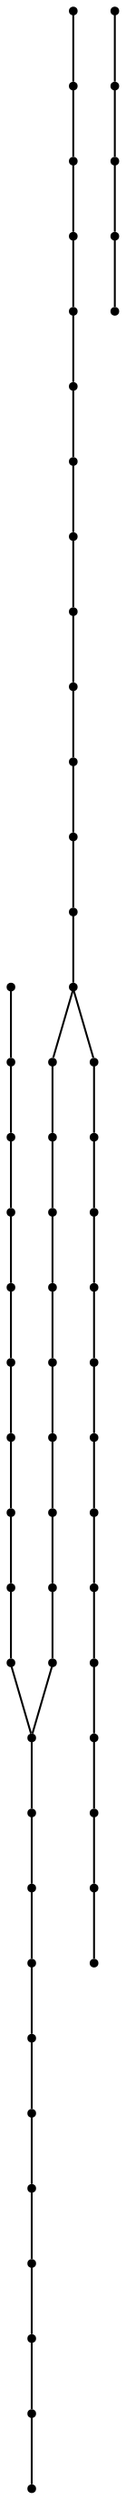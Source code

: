 graph {
  node [shape=point,comment="{\"directed\":false,\"doi\":\"10.1007/978-3-319-03841-4_25\",\"figure\":\"7 (2)\"}"]

  v0 [pos="1396.902573199515,736.0906194264014"]
  v1 [pos="1396.902573199515,802.7681967155256"]
  v2 [pos="1396.902573199515,762.7616884952669"]
  v3 [pos="1396.902573199515,749.4261221664876"]
  v4 [pos="1396.902573199515,776.0972548240461"]
  v5 [pos="1396.902573199515,789.4325667980535"]
  v6 [pos="1396.902350514964,869.4457104159569"]
  v7 [pos="1396.902573199515,896.1168430735153"]
  v8 [pos="1396.902573199515,882.7812767447361"]
  v9 [pos="1396.902573199515,909.4524094022945"]
  v10 [pos="1396.902573199515,922.787721376302"]
  v11 [pos="1396.902573199515,936.1233512937741"]
  v12 [pos="1396.902573199515,949.4588540338603"]
  v13 [pos="1343.5306852938195,736.0906194264014"]
  v14 [pos="1330.1878087536315,736.0906194264014"]
  v15 [pos="1356.873689082322,736.0906194264014"]
  v16 [pos="1370.2166928708245,736.0906194264014"]
  v17 [pos="1383.5595694110123,736.0906194264014"]
  v18 [pos="1330.1878087536315,949.4588540338603"]
  v19 [pos="1370.2166928708245,949.4588540338603"]
  v20 [pos="1383.5595694110123,949.4588540338603"]
  v21 [pos="1356.873689082322,949.4588540338603"]
  v22 [pos="1343.5306852938195,949.4588540338603"]
  v23 [pos="1316.8448367772078,736.0906194264014"]
  v24 [pos="1557.0179824199715,856.1101440871777"]
  v25 [pos="1557.0179824199715,842.7748321131703"]
  v26 [pos="1557.0179824199715,869.4457740046499"]
  v27 [pos="1557.0179824199715,882.7812767447361"]
  v28 [pos="1557.0179824199715,896.1168430735153"]
  v29 [pos="1557.0179824199715,909.4524094022945"]
  v30 [pos="1557.0179824199715,922.787721376302"]
  v31 [pos="1557.0179824199715,936.1233512937741"]
  v32 [pos="1557.0179824199715,949.4588540338603"]
  v33 [pos="1557.0179824199715,962.7944203626396"]
  v34 [pos="1557.01801423205,976.1299866914187"]
  v35 [pos="1423.5884853402838,842.7748321131703"]
  v36 [pos="1396.9024777632787,816.1036994556118"]
  v37 [pos="1677.1039985299763,842.7749592905561"]
  v38 [pos="1690.4470341305575,842.7749592905561"]
  v39 [pos="1663.7611219897883,842.7749592905561"]
  v40 [pos="1650.418118201286,842.7749592905561"]
  v41 [pos="1637.0752416610983,842.7749592905562"]
  v42 [pos="1623.7322378725955,842.7749592905561"]
  v43 [pos="1610.389743077352,842.7748321131703"]
  v44 [pos="1597.0468665371643,842.7748321131703"]
  v45 [pos="1583.7038627486618,842.7748321131703"]
  v46 [pos="1570.360986208474,842.7748321131703"]
  v47 [pos="1543.674978631469,842.7748321131703"]
  v48 [pos="1530.332102091281,842.7748321131702"]
  v49 [pos="1516.9890983027788,842.7748321131702"]
  v50 [pos="1503.646221762591,842.7748321131703"]
  v51 [pos="1490.3032179740883,842.7748321131703"]
  v52 [pos="1476.9602141855858,842.7748321131703"]
  v53 [pos="1463.617337645398,842.7748321131703"]
  v54 [pos="1450.2743338568955,842.7748321131703"]
  v55 [pos="1436.9314573167076,842.7748321131702"]
  v56 [pos="1330.1878087536318,842.7748957018632"]
  v57 [pos="1316.8448049651292,842.7748957018632"]
  v58 [pos="1343.5306852938195,842.7748957018632"]
  v59 [pos="1356.873689082322,842.7748957018632"]
  v60 [pos="1370.2165974345883,842.7748321131703"]
  v61 [pos="1316.8445822805784,949.4587904451673"]

  v61 -- v18 [id="-2",pos="1316.8445822805784,949.4587904451673 1330.1878087536315,949.4588540338603 1330.1878087536315,949.4588540338603 1330.1878087536315,949.4588540338603"]
  v14 -- v23 [id="-3",pos="1330.1878087536315,736.0906194264014 1316.8448367772078,736.0906194264014 1316.8448367772078,736.0906194264014 1316.8448367772078,736.0906194264014"]
  v60 -- v59 [id="-4",pos="1370.2165974345883,842.7748321131703 1356.873689082322,842.7748957018632 1356.873689082322,842.7748957018632 1356.873689082322,842.7748957018632"]
  v59 -- v58 [id="-5",pos="1356.873689082322,842.7748957018632 1343.5306852938195,842.7748957018632 1343.5306852938195,842.7748957018632 1343.5306852938195,842.7748957018632"]
  v58 -- v56 [id="-6",pos="1343.5306852938195,842.7748957018632 1330.1878087536318,842.7748957018632 1330.1878087536318,842.7748957018632 1330.1878087536318,842.7748957018632"]
  v56 -- v57 [id="-7",pos="1330.1878087536318,842.7748957018632 1316.8448049651292,842.7748957018632 1316.8448049651292,842.7748957018632 1316.8448049651292,842.7748957018632"]
  v20 -- v12 [id="-8",pos="1383.5595694110123,949.4588540338603 1396.902573199515,949.4588540338603 1396.902573199515,949.4588540338603 1396.902573199515,949.4588540338603"]
  v6 -- v35 [id="-9",pos="1396.902350514964,869.4457104159569 1423.5884853402838,842.7748321131703 1423.5884853402838,842.7748321131703 1423.5884853402838,842.7748321131703"]
  v12 -- v11 [id="-10",pos="1396.902573199515,949.4588540338603 1396.902573199515,936.1233512937741 1396.902573199515,936.1233512937741 1396.902573199515,936.1233512937741"]
  v8 -- v6 [id="-11",pos="1396.902573199515,882.7812767447361 1396.902350514964,869.4457104159569 1396.902350514964,869.4457104159569 1396.902350514964,869.4457104159569"]
  v36 -- v1 [id="-12",pos="1396.9024777632787,816.1036994556118 1396.902573199515,802.7681967155256 1396.902573199515,802.7681967155256 1396.902573199515,802.7681967155256"]
  v3 -- v0 [id="-13",pos="1396.902573199515,749.4261221664876 1396.902573199515,736.0906194264014 1396.902573199515,736.0906194264014 1396.902573199515,736.0906194264014"]
  v0 -- v17 [id="-14",pos="1396.902573199515,736.0906194264014 1383.5595694110123,736.0906194264014 1383.5595694110123,736.0906194264014 1383.5595694110123,736.0906194264014"]
  v35 -- v55 [id="-15",pos="1423.5884853402838,842.7748321131703 1436.9314573167076,842.7748321131702 1436.9314573167076,842.7748321131702 1436.9314573167076,842.7748321131702"]
  v55 -- v54 [id="-16",pos="1436.9314573167076,842.7748321131702 1450.2743338568955,842.7748321131703 1450.2743338568955,842.7748321131703 1450.2743338568955,842.7748321131703"]
  v54 -- v53 [id="-17",pos="1450.2743338568955,842.7748321131703 1463.617337645398,842.7748321131703 1463.617337645398,842.7748321131703 1463.617337645398,842.7748321131703"]
  v53 -- v52 [id="-18",pos="1463.617337645398,842.7748321131703 1476.9602141855858,842.7748321131703 1476.9602141855858,842.7748321131703 1476.9602141855858,842.7748321131703"]
  v52 -- v51 [id="-19",pos="1476.9602141855858,842.7748321131703 1490.3032179740883,842.7748321131703 1490.3032179740883,842.7748321131703 1490.3032179740883,842.7748321131703"]
  v51 -- v50 [id="-20",pos="1490.3032179740883,842.7748321131703 1503.646221762591,842.7748321131703 1503.646221762591,842.7748321131703 1503.646221762591,842.7748321131703"]
  v50 -- v49 [id="-21",pos="1503.646221762591,842.7748321131703 1516.9890983027788,842.7748321131702 1516.9890983027788,842.7748321131702 1516.9890983027788,842.7748321131702"]
  v49 -- v48 [id="-22",pos="1516.9890983027788,842.7748321131702 1530.332102091281,842.7748321131702 1530.332102091281,842.7748321131702 1530.332102091281,842.7748321131702"]
  v48 -- v47 [id="-23",pos="1530.332102091281,842.7748321131702 1543.674978631469,842.7748321131703 1543.674978631469,842.7748321131703 1543.674978631469,842.7748321131703"]
  v47 -- v25 [id="-24",pos="1543.674978631469,842.7748321131703 1557.0179824199715,842.7748321131703 1557.0179824199715,842.7748321131703 1557.0179824199715,842.7748321131703"]
  v25 -- v46 [id="-25",pos="1557.0179824199715,842.7748321131703 1570.360986208474,842.7748321131703 1570.360986208474,842.7748321131703 1570.360986208474,842.7748321131703"]
  v46 -- v45 [id="-26",pos="1570.360986208474,842.7748321131703 1583.7038627486618,842.7748321131703 1583.7038627486618,842.7748321131703 1583.7038627486618,842.7748321131703"]
  v45 -- v44 [id="-27",pos="1583.7038627486618,842.7748321131703 1597.0468665371643,842.7748321131703 1597.0468665371643,842.7748321131703 1597.0468665371643,842.7748321131703"]
  v44 -- v43 [id="-28",pos="1597.0468665371643,842.7748321131703 1610.389743077352,842.7748321131703 1610.389743077352,842.7748321131703 1610.389743077352,842.7748321131703"]
  v43 -- v42 [id="-29",pos="1610.389743077352,842.7748321131703 1623.7322378725955,842.7749592905561 1623.7322378725955,842.7749592905561 1623.7322378725955,842.7749592905561"]
  v42 -- v41 [id="-30",pos="1623.7322378725955,842.7749592905561 1637.0752416610983,842.7749592905562 1637.0752416610983,842.7749592905562 1637.0752416610983,842.7749592905562"]
  v41 -- v40 [id="-31",pos="1637.0752416610983,842.7749592905562 1650.418118201286,842.7749592905561 1650.418118201286,842.7749592905561 1650.418118201286,842.7749592905561"]
  v40 -- v39 [id="-32",pos="1650.418118201286,842.7749592905561 1663.7611219897883,842.7749592905561 1663.7611219897883,842.7749592905561 1663.7611219897883,842.7749592905561"]
  v39 -- v37 [id="-33",pos="1663.7611219897883,842.7749592905561 1677.1039985299763,842.7749592905561 1677.1039985299763,842.7749592905561 1677.1039985299763,842.7749592905561"]
  v37 -- v38 [id="-34",pos="1677.1039985299763,842.7749592905561 1690.4470341305575,842.7749592905561 1690.4470341305575,842.7749592905561 1690.4470341305575,842.7749592905561"]
  v35 -- v36 [id="-35",pos="1423.5884853402838,842.7748321131703 1396.9024777632787,816.1036994556118 1396.9024777632787,816.1036994556118 1396.9024777632787,816.1036994556118"]
  v34 -- v33 [id="-36",pos="1557.01801423205,976.1299866914187 1557.0179824199715,962.7944203626396 1557.0179824199715,962.7944203626396 1557.0179824199715,962.7944203626396"]
  v33 -- v32 [id="-37",pos="1557.0179824199715,962.7944203626396 1557.0179824199715,949.4588540338603 1557.0179824199715,949.4588540338603 1557.0179824199715,949.4588540338603"]
  v32 -- v31 [id="-38",pos="1557.0179824199715,949.4588540338603 1557.0179824199715,936.1233512937741 1557.0179824199715,936.1233512937741 1557.0179824199715,936.1233512937741"]
  v31 -- v30 [id="-39",pos="1557.0179824199715,936.1233512937741 1557.0179824199715,922.787721376302 1557.0179824199715,922.787721376302 1557.0179824199715,922.787721376302"]
  v30 -- v29 [id="-40",pos="1557.0179824199715,922.787721376302 1557.0179824199715,909.4524094022945 1557.0179824199715,909.4524094022945 1557.0179824199715,909.4524094022945"]
  v29 -- v28 [id="-41",pos="1557.0179824199715,909.4524094022945 1557.0179824199715,896.1168430735153 1557.0179824199715,896.1168430735153 1557.0179824199715,896.1168430735153"]
  v28 -- v27 [id="-42",pos="1557.0179824199715,896.1168430735153 1557.0179824199715,882.7812767447361 1557.0179824199715,882.7812767447361 1557.0179824199715,882.7812767447361"]
  v27 -- v26 [id="-43",pos="1557.0179824199715,882.7812767447361 1557.0179824199715,869.4457740046499 1557.0179824199715,869.4457740046499 1557.0179824199715,869.4457740046499"]
  v26 -- v24 [id="-44",pos="1557.0179824199715,869.4457740046499 1557.0179824199715,856.1101440871777 1557.0179824199715,856.1101440871777 1557.0179824199715,856.1101440871777"]
  v24 -- v25 [id="-45",pos="1557.0179824199715,856.1101440871777 1557.0179824199715,842.7748321131703 1557.0179824199715,842.7748321131703 1557.0179824199715,842.7748321131703"]
  v18 -- v22 [id="-47",pos="1330.1878087536315,949.4588540338603 1333.8204103934418,949.4587904451674 1338.4423421559904,949.4587904451674 1343.5306852938195,949.4588540338603"]
  v22 -- v21 [id="-48",pos="1343.5306852938195,949.4588540338603 1347.7576259633852,949.4587904451673 1352.3156678717744,949.4587904451672 1356.873689082322,949.4588540338603"]
  v21 -- v19 [id="-49",pos="1356.873689082322,949.4588540338603 1361.427356729629,949.4587904451672 1365.9810036855101,949.4587904451673 1370.2166928708245,949.4588540338603"]
  v19 -- v20 [id="-50",pos="1370.2166928708245,949.4588540338603 1375.2974115070533,949.4587904451673 1379.9236901117079,949.4587904451673 1383.5595694110123,949.4588540338603"]
  v17 -- v16 [id="-53",pos="1383.5595694110123,736.0906194264014 1379.923706710665,736.0905558377085 1375.2974254084206,736.0905558377085 1370.2166928708245,736.0906194264014"]
  v16 -- v15 [id="-54",pos="1370.2166928708245,736.0906194264014 1365.981008688257,736.0905558377085 1361.4273614104945,736.0905558377085 1356.873689082322,736.0906194264014"]
  v15 -- v13 [id="-55",pos="1356.873689082322,736.0906194264014 1352.3156728413674,736.0905558377085 1347.7576315351535,736.0905558377085 1343.5306852938195,736.0906194264014"]
  v13 -- v14 [id="-56",pos="1343.5306852938195,736.0906194264014 1338.44235651517,736.0905558377085 1333.8204271578265,736.0905558377085 1330.1878087536315,736.0906194264014"]
  v11 -- v10 [id="-59",pos="1396.902573199515,936.1233512937741 1396.902350514964,932.4925053762439 1396.902350514964,927.8731856494674 1396.902573199515,922.787721376302"]
  v10 -- v9 [id="-60",pos="1396.902573199515,922.787721376302 1396.902350514964,918.5632160669256 1396.902350514964,914.0078058377787 1396.902573199515,909.4524094022945"]
  v9 -- v7 [id="-61",pos="1396.902573199515,909.4524094022945 1396.902350514964,904.9012875929075 1396.902350514964,900.3501795833679 1396.902573199515,896.1168430735153"]
  v7 -- v8 [id="-62",pos="1396.902573199515,896.1168430735153 1396.902350514964,891.0387855045221 1396.902350514964,886.4149310536073 1396.902573199515,882.7812767447361"]
  v1 -- v5 [id="-64",pos="1396.902573199515,802.7681967155256 1396.902350514964,799.1373507979954 1396.902350514964,794.5180310712186 1396.902573199515,789.4325667980535"]
  v5 -- v4 [id="-65",pos="1396.902573199515,789.4325667980535 1396.902350514964,785.2080614886768 1396.902350514964,780.6526512595301 1396.902573199515,776.0972548240461"]
  v4 -- v2 [id="-66",pos="1396.902573199515,776.0972548240461 1396.902350514964,771.5461330146591 1396.902350514964,766.9950250051195 1396.902573199515,762.7616884952669"]
  v2 -- v3 [id="-67",pos="1396.902573199515,762.7616884952669 1396.902350514964,757.6836309262735 1396.902350514964,753.0597764753588 1396.902573199515,749.4261221664876"]
}